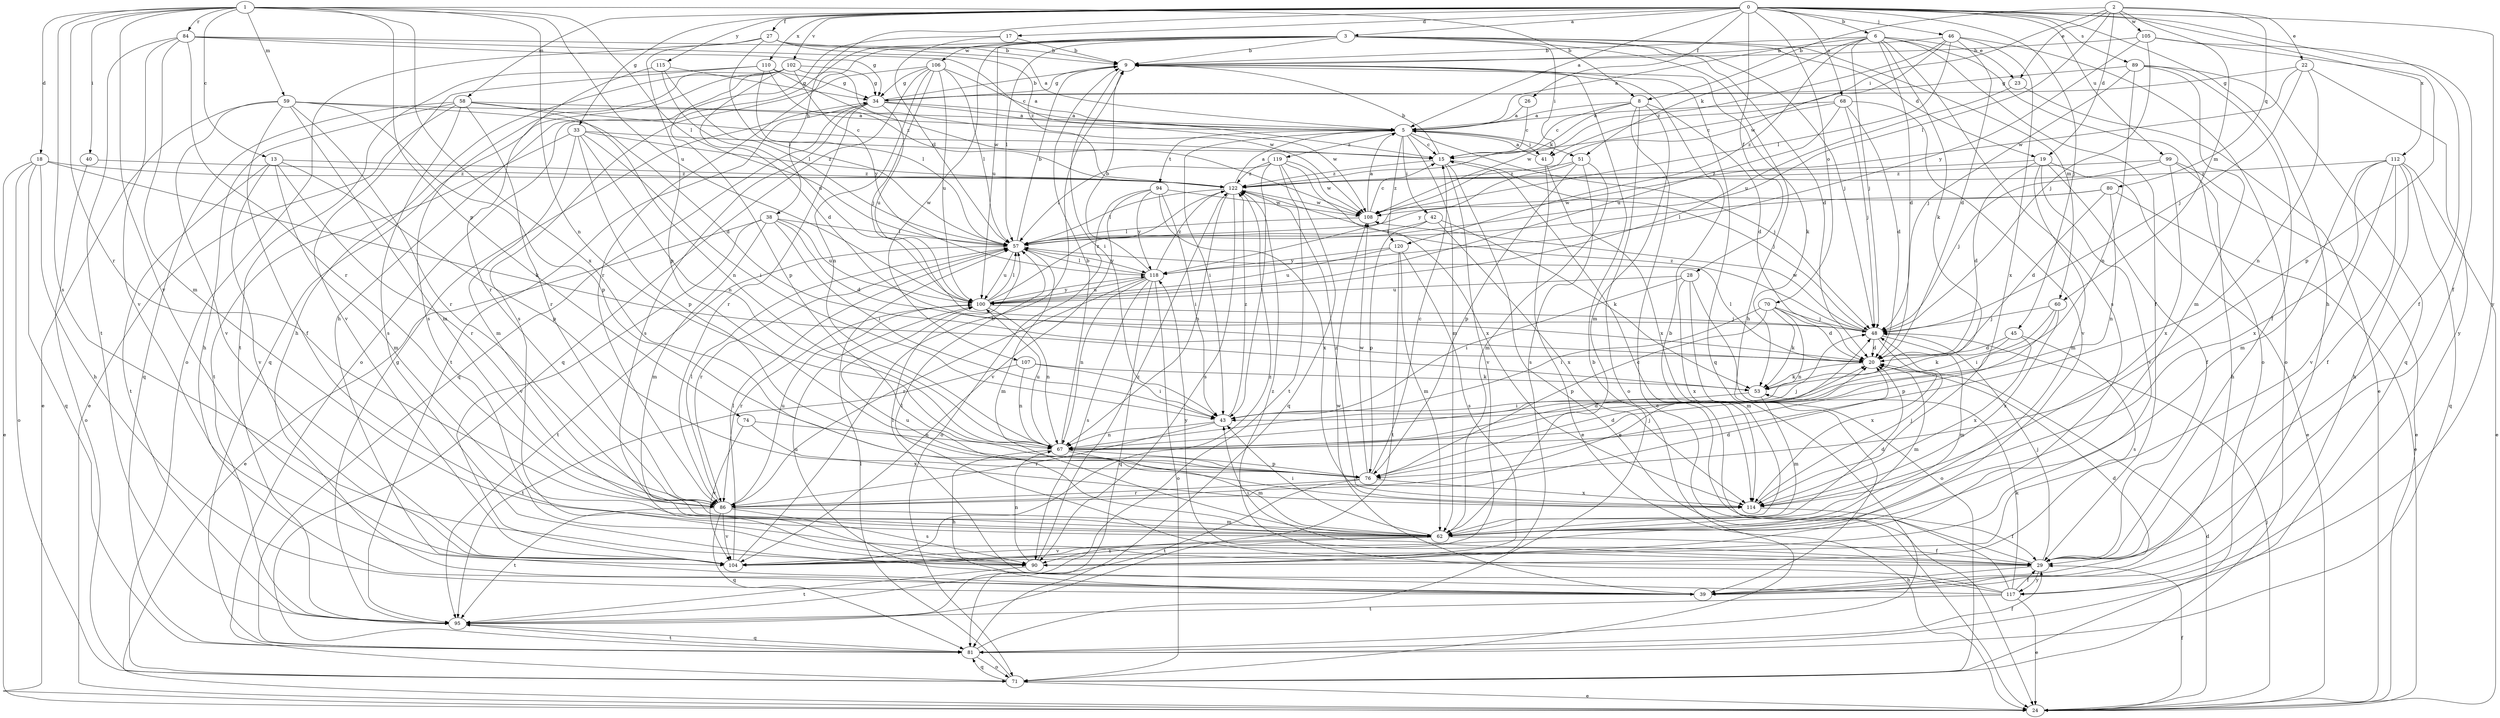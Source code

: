strict digraph  {
0;
1;
2;
3;
5;
6;
8;
9;
13;
15;
17;
18;
19;
20;
22;
23;
24;
26;
27;
28;
29;
33;
34;
38;
39;
40;
41;
42;
43;
45;
46;
48;
51;
53;
57;
58;
59;
60;
62;
67;
68;
70;
71;
74;
76;
80;
81;
84;
86;
89;
90;
94;
95;
99;
100;
102;
104;
105;
106;
107;
108;
110;
112;
114;
115;
117;
118;
119;
120;
122;
0 -> 3  [label=a];
0 -> 5  [label=a];
0 -> 6  [label=b];
0 -> 17  [label=d];
0 -> 26  [label=f];
0 -> 27  [label=f];
0 -> 28  [label=f];
0 -> 29  [label=f];
0 -> 33  [label=g];
0 -> 38  [label=h];
0 -> 39  [label=h];
0 -> 45  [label=j];
0 -> 46  [label=j];
0 -> 58  [label=m];
0 -> 68  [label=o];
0 -> 70  [label=o];
0 -> 89  [label=s];
0 -> 99  [label=u];
0 -> 102  [label=v];
0 -> 110  [label=x];
0 -> 112  [label=x];
0 -> 115  [label=y];
0 -> 117  [label=y];
1 -> 8  [label=b];
1 -> 13  [label=c];
1 -> 18  [label=d];
1 -> 40  [label=i];
1 -> 57  [label=l];
1 -> 59  [label=m];
1 -> 67  [label=n];
1 -> 74  [label=p];
1 -> 84  [label=r];
1 -> 86  [label=r];
1 -> 90  [label=s];
1 -> 100  [label=u];
1 -> 104  [label=v];
1 -> 114  [label=x];
2 -> 8  [label=b];
2 -> 19  [label=d];
2 -> 22  [label=e];
2 -> 23  [label=e];
2 -> 41  [label=i];
2 -> 57  [label=l];
2 -> 60  [label=m];
2 -> 80  [label=q];
2 -> 105  [label=w];
3 -> 9  [label=b];
3 -> 19  [label=d];
3 -> 20  [label=d];
3 -> 39  [label=h];
3 -> 41  [label=i];
3 -> 48  [label=j];
3 -> 57  [label=l];
3 -> 60  [label=m];
3 -> 71  [label=o];
3 -> 86  [label=r];
3 -> 100  [label=u];
3 -> 106  [label=w];
3 -> 107  [label=w];
5 -> 15  [label=c];
5 -> 41  [label=i];
5 -> 42  [label=i];
5 -> 43  [label=i];
5 -> 48  [label=j];
5 -> 51  [label=k];
5 -> 62  [label=m];
5 -> 94  [label=t];
5 -> 119  [label=z];
5 -> 120  [label=z];
6 -> 5  [label=a];
6 -> 9  [label=b];
6 -> 20  [label=d];
6 -> 23  [label=e];
6 -> 29  [label=f];
6 -> 48  [label=j];
6 -> 51  [label=k];
6 -> 53  [label=k];
6 -> 71  [label=o];
6 -> 90  [label=s];
6 -> 120  [label=z];
8 -> 5  [label=a];
8 -> 15  [label=c];
8 -> 20  [label=d];
8 -> 24  [label=e];
8 -> 62  [label=m];
8 -> 71  [label=o];
8 -> 108  [label=w];
9 -> 34  [label=g];
9 -> 43  [label=i];
9 -> 53  [label=k];
9 -> 81  [label=q];
13 -> 62  [label=m];
13 -> 76  [label=p];
13 -> 86  [label=r];
13 -> 95  [label=t];
13 -> 104  [label=v];
13 -> 122  [label=z];
15 -> 9  [label=b];
15 -> 24  [label=e];
15 -> 48  [label=j];
15 -> 104  [label=v];
15 -> 122  [label=z];
17 -> 9  [label=b];
17 -> 39  [label=h];
17 -> 57  [label=l];
18 -> 24  [label=e];
18 -> 39  [label=h];
18 -> 53  [label=k];
18 -> 71  [label=o];
18 -> 81  [label=q];
18 -> 122  [label=z];
19 -> 20  [label=d];
19 -> 24  [label=e];
19 -> 29  [label=f];
19 -> 62  [label=m];
19 -> 104  [label=v];
19 -> 122  [label=z];
20 -> 53  [label=k];
20 -> 57  [label=l];
20 -> 62  [label=m];
22 -> 34  [label=g];
22 -> 48  [label=j];
22 -> 67  [label=n];
22 -> 108  [label=w];
22 -> 117  [label=y];
23 -> 24  [label=e];
23 -> 100  [label=u];
24 -> 20  [label=d];
24 -> 29  [label=f];
24 -> 48  [label=j];
26 -> 5  [label=a];
26 -> 15  [label=c];
27 -> 5  [label=a];
27 -> 9  [label=b];
27 -> 57  [label=l];
27 -> 71  [label=o];
27 -> 76  [label=p];
27 -> 122  [label=z];
28 -> 43  [label=i];
28 -> 62  [label=m];
28 -> 71  [label=o];
28 -> 100  [label=u];
28 -> 114  [label=x];
29 -> 15  [label=c];
29 -> 39  [label=h];
29 -> 43  [label=i];
29 -> 48  [label=j];
29 -> 57  [label=l];
29 -> 117  [label=y];
29 -> 118  [label=y];
33 -> 15  [label=c];
33 -> 43  [label=i];
33 -> 62  [label=m];
33 -> 67  [label=n];
33 -> 76  [label=p];
33 -> 95  [label=t];
33 -> 122  [label=z];
34 -> 5  [label=a];
34 -> 9  [label=b];
34 -> 81  [label=q];
34 -> 86  [label=r];
34 -> 90  [label=s];
34 -> 95  [label=t];
34 -> 100  [label=u];
34 -> 108  [label=w];
38 -> 20  [label=d];
38 -> 24  [label=e];
38 -> 43  [label=i];
38 -> 57  [label=l];
38 -> 62  [label=m];
38 -> 100  [label=u];
38 -> 104  [label=v];
39 -> 20  [label=d];
39 -> 108  [label=w];
40 -> 71  [label=o];
40 -> 122  [label=z];
41 -> 5  [label=a];
41 -> 24  [label=e];
41 -> 114  [label=x];
42 -> 53  [label=k];
42 -> 57  [label=l];
42 -> 76  [label=p];
42 -> 114  [label=x];
43 -> 67  [label=n];
43 -> 86  [label=r];
43 -> 122  [label=z];
45 -> 20  [label=d];
45 -> 53  [label=k];
45 -> 90  [label=s];
45 -> 114  [label=x];
46 -> 9  [label=b];
46 -> 20  [label=d];
46 -> 57  [label=l];
46 -> 71  [label=o];
46 -> 108  [label=w];
46 -> 114  [label=x];
46 -> 122  [label=z];
48 -> 20  [label=d];
48 -> 62  [label=m];
48 -> 108  [label=w];
48 -> 114  [label=x];
48 -> 122  [label=z];
51 -> 62  [label=m];
51 -> 76  [label=p];
51 -> 90  [label=s];
51 -> 118  [label=y];
51 -> 122  [label=z];
53 -> 43  [label=i];
53 -> 62  [label=m];
57 -> 9  [label=b];
57 -> 62  [label=m];
57 -> 86  [label=r];
57 -> 95  [label=t];
57 -> 100  [label=u];
57 -> 118  [label=y];
58 -> 5  [label=a];
58 -> 15  [label=c];
58 -> 24  [label=e];
58 -> 39  [label=h];
58 -> 67  [label=n];
58 -> 81  [label=q];
58 -> 86  [label=r];
58 -> 90  [label=s];
59 -> 5  [label=a];
59 -> 20  [label=d];
59 -> 24  [label=e];
59 -> 29  [label=f];
59 -> 62  [label=m];
59 -> 76  [label=p];
59 -> 86  [label=r];
59 -> 104  [label=v];
60 -> 43  [label=i];
60 -> 48  [label=j];
60 -> 76  [label=p];
60 -> 114  [label=x];
62 -> 20  [label=d];
62 -> 29  [label=f];
62 -> 43  [label=i];
62 -> 90  [label=s];
62 -> 100  [label=u];
62 -> 104  [label=v];
67 -> 9  [label=b];
67 -> 20  [label=d];
67 -> 39  [label=h];
67 -> 48  [label=j];
67 -> 62  [label=m];
67 -> 76  [label=p];
67 -> 100  [label=u];
68 -> 5  [label=a];
68 -> 15  [label=c];
68 -> 20  [label=d];
68 -> 48  [label=j];
68 -> 100  [label=u];
68 -> 104  [label=v];
70 -> 20  [label=d];
70 -> 43  [label=i];
70 -> 48  [label=j];
70 -> 53  [label=k];
70 -> 67  [label=n];
70 -> 76  [label=p];
71 -> 24  [label=e];
71 -> 57  [label=l];
71 -> 81  [label=q];
74 -> 67  [label=n];
74 -> 104  [label=v];
74 -> 114  [label=x];
76 -> 15  [label=c];
76 -> 20  [label=d];
76 -> 86  [label=r];
76 -> 95  [label=t];
76 -> 108  [label=w];
76 -> 114  [label=x];
80 -> 20  [label=d];
80 -> 24  [label=e];
80 -> 57  [label=l];
80 -> 67  [label=n];
80 -> 108  [label=w];
81 -> 9  [label=b];
81 -> 29  [label=f];
81 -> 71  [label=o];
81 -> 95  [label=t];
84 -> 9  [label=b];
84 -> 15  [label=c];
84 -> 34  [label=g];
84 -> 62  [label=m];
84 -> 86  [label=r];
84 -> 95  [label=t];
84 -> 104  [label=v];
86 -> 20  [label=d];
86 -> 48  [label=j];
86 -> 57  [label=l];
86 -> 62  [label=m];
86 -> 81  [label=q];
86 -> 90  [label=s];
86 -> 95  [label=t];
86 -> 100  [label=u];
86 -> 104  [label=v];
89 -> 29  [label=f];
89 -> 34  [label=g];
89 -> 48  [label=j];
89 -> 62  [label=m];
89 -> 67  [label=n];
89 -> 81  [label=q];
90 -> 67  [label=n];
90 -> 95  [label=t];
90 -> 122  [label=z];
94 -> 43  [label=i];
94 -> 71  [label=o];
94 -> 104  [label=v];
94 -> 108  [label=w];
94 -> 114  [label=x];
94 -> 118  [label=y];
95 -> 34  [label=g];
95 -> 81  [label=q];
99 -> 24  [label=e];
99 -> 39  [label=h];
99 -> 48  [label=j];
99 -> 114  [label=x];
99 -> 122  [label=z];
100 -> 48  [label=j];
100 -> 57  [label=l];
100 -> 67  [label=n];
100 -> 86  [label=r];
100 -> 118  [label=y];
100 -> 122  [label=z];
102 -> 20  [label=d];
102 -> 34  [label=g];
102 -> 39  [label=h];
102 -> 76  [label=p];
102 -> 81  [label=q];
102 -> 90  [label=s];
102 -> 108  [label=w];
102 -> 118  [label=y];
104 -> 9  [label=b];
104 -> 57  [label=l];
104 -> 122  [label=z];
105 -> 9  [label=b];
105 -> 29  [label=f];
105 -> 48  [label=j];
105 -> 76  [label=p];
105 -> 118  [label=y];
106 -> 5  [label=a];
106 -> 34  [label=g];
106 -> 48  [label=j];
106 -> 57  [label=l];
106 -> 67  [label=n];
106 -> 81  [label=q];
106 -> 90  [label=s];
106 -> 100  [label=u];
107 -> 43  [label=i];
107 -> 53  [label=k];
107 -> 67  [label=n];
107 -> 95  [label=t];
108 -> 5  [label=a];
108 -> 15  [label=c];
108 -> 57  [label=l];
110 -> 34  [label=g];
110 -> 57  [label=l];
110 -> 95  [label=t];
110 -> 104  [label=v];
110 -> 108  [label=w];
110 -> 122  [label=z];
112 -> 24  [label=e];
112 -> 29  [label=f];
112 -> 39  [label=h];
112 -> 62  [label=m];
112 -> 81  [label=q];
112 -> 104  [label=v];
112 -> 114  [label=x];
112 -> 122  [label=z];
114 -> 29  [label=f];
114 -> 48  [label=j];
114 -> 122  [label=z];
115 -> 34  [label=g];
115 -> 57  [label=l];
115 -> 86  [label=r];
115 -> 100  [label=u];
117 -> 9  [label=b];
117 -> 24  [label=e];
117 -> 29  [label=f];
117 -> 53  [label=k];
117 -> 57  [label=l];
117 -> 95  [label=t];
117 -> 100  [label=u];
117 -> 122  [label=z];
118 -> 9  [label=b];
118 -> 57  [label=l];
118 -> 67  [label=n];
118 -> 71  [label=o];
118 -> 81  [label=q];
118 -> 86  [label=r];
118 -> 90  [label=s];
118 -> 100  [label=u];
118 -> 122  [label=z];
119 -> 43  [label=i];
119 -> 57  [label=l];
119 -> 81  [label=q];
119 -> 95  [label=t];
119 -> 108  [label=w];
119 -> 114  [label=x];
119 -> 122  [label=z];
120 -> 62  [label=m];
120 -> 90  [label=s];
120 -> 95  [label=t];
120 -> 100  [label=u];
120 -> 118  [label=y];
122 -> 5  [label=a];
122 -> 57  [label=l];
122 -> 67  [label=n];
122 -> 90  [label=s];
122 -> 108  [label=w];
}
